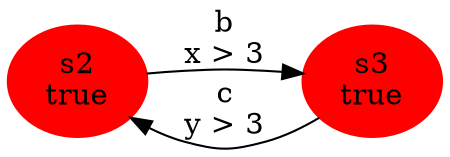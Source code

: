 digraph F8b {
 rankdir=LR;
 size="8,5"
0 [label="s2\ntrue\n",color=red, style=filled];
1 [label="s3\ntrue\n",color=red, style=filled];
0 -> 1 [label="b\nx > 3\n"];
1 -> 0 [label="c\ny > 3\n"];
}